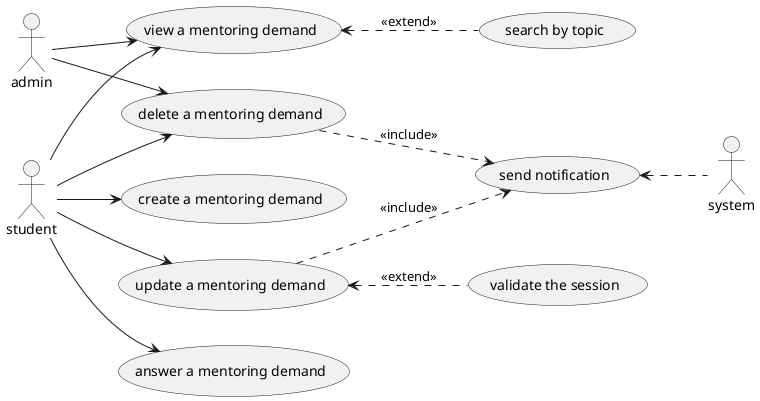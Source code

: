 @startuml
left to right direction
:student: --> (create a mentoring demand)
:student: --> (delete a mentoring demand)
(send notification) <.. :system:
(delete a mentoring demand) ..> (send notification) : << include >>
:student: --> (update a mentoring demand)
(update a mentoring demand) <.. (validate the session) : << extend >>
:student: --> (view a mentoring demand)
:student: --> (answer a mentoring demand)
:admin: --> (view a mentoring demand)
:admin: --> (delete a mentoring demand)
(update a mentoring demand) ..> (send notification) : << include >>
(view a mentoring demand) <.. (search by topic) : << extend >>
@enduml